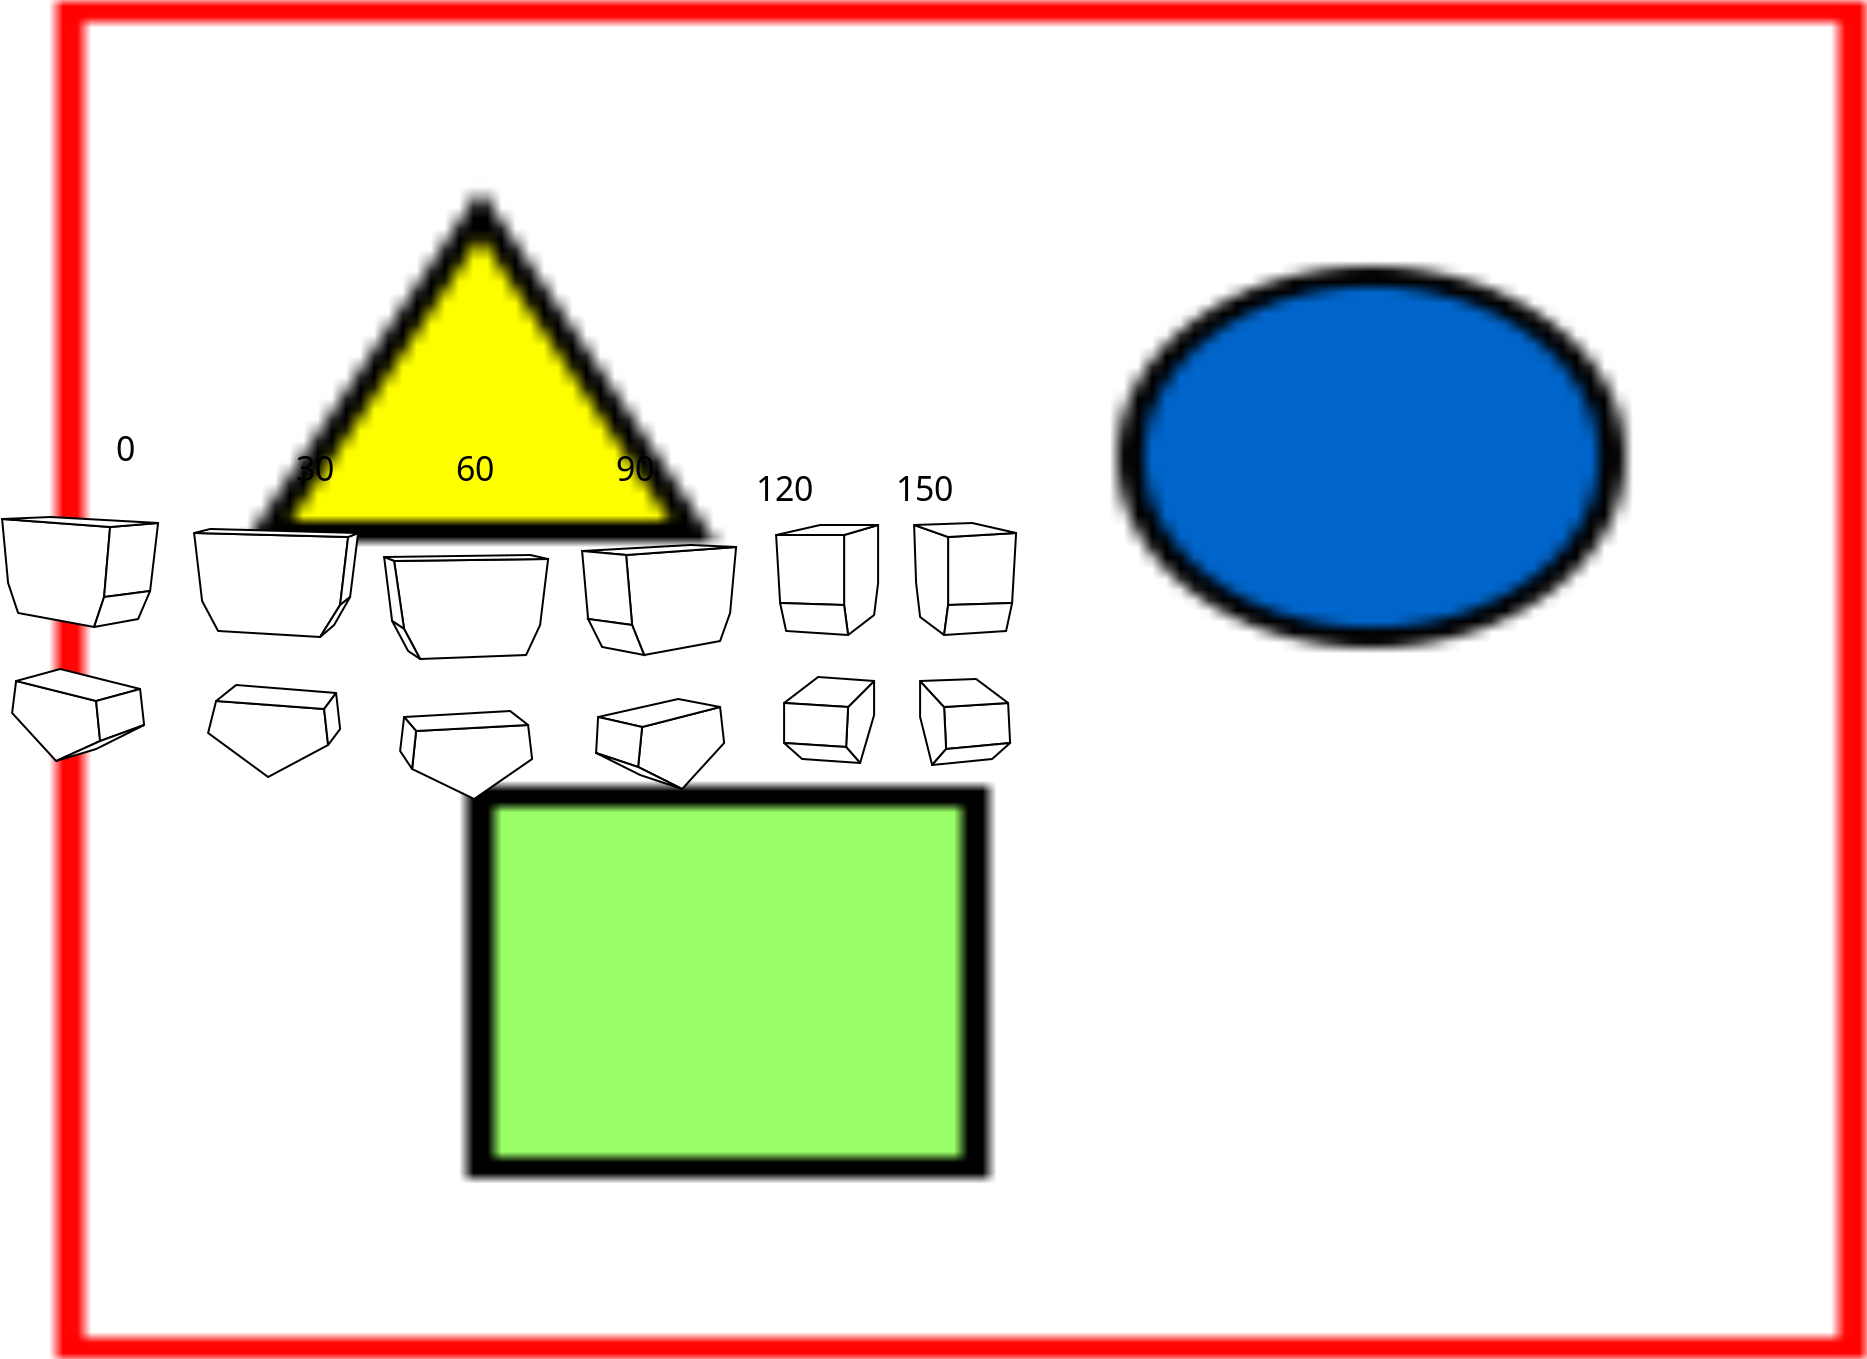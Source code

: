 <?xml version="1.0" encoding="UTF-8"?>
<dia:diagram xmlns:dia="http://www.lysator.liu.se/~alla/dia/">
  <dia:layer name="fundo" visible="true" connectable="true">
    <dia:object type="Standard - Image" version="0" id="O0">
      <dia:attribute name="obj_pos">
        <dia:point val="-20,-12"/>
      </dia:attribute>
      <dia:attribute name="obj_bb">
        <dia:rectangle val="-20,-12;70.509,55.882"/>
      </dia:attribute>
      <dia:attribute name="elem_corner">
        <dia:point val="-20,-12"/>
      </dia:attribute>
      <dia:attribute name="elem_width">
        <dia:real val="90.509"/>
      </dia:attribute>
      <dia:attribute name="elem_height">
        <dia:real val="67.882"/>
      </dia:attribute>
      <dia:attribute name="draw_border">
        <dia:boolean val="false"/>
      </dia:attribute>
      <dia:attribute name="keep_aspect">
        <dia:boolean val="true"/>
      </dia:attribute>
      <dia:attribute name="file">
        <dia:string>#/media/fernando/FER16G-BTRFS/LIBROS/FORMULATION/Gafieira-Book/code/stickman3d-library2/boveda/povraysrc1/output/output.png#</dia:string>
      </dia:attribute>
    </dia:object>
  </dia:layer>
  <dia:layer name="dibujo" visible="true" connectable="true" active="true">
    <dia:object type="Standard - Text" version="1" id="O1">
      <dia:attribute name="obj_pos">
        <dia:point val="-17,11"/>
      </dia:attribute>
      <dia:attribute name="obj_bb">
        <dia:rectangle val="-17,9.428;-15.922,11.4"/>
      </dia:attribute>
      <dia:attribute name="text">
        <dia:composite type="text">
          <dia:attribute name="string">
            <dia:string>#0#</dia:string>
          </dia:attribute>
          <dia:attribute name="font">
            <dia:font family="sans" style="0" name="Helvetica"/>
          </dia:attribute>
          <dia:attribute name="height">
            <dia:real val="2.117"/>
          </dia:attribute>
          <dia:attribute name="pos">
            <dia:point val="-17,11"/>
          </dia:attribute>
          <dia:attribute name="color">
            <dia:color val="#000000ff"/>
          </dia:attribute>
          <dia:attribute name="alignment">
            <dia:enum val="0"/>
          </dia:attribute>
        </dia:composite>
      </dia:attribute>
      <dia:attribute name="valign">
        <dia:enum val="3"/>
      </dia:attribute>
    </dia:object>
    <dia:object type="Standard - Text" version="1" id="O2">
      <dia:attribute name="obj_pos">
        <dia:point val="-8,12"/>
      </dia:attribute>
      <dia:attribute name="obj_bb">
        <dia:rectangle val="-8,10.428;-5.845,12.4"/>
      </dia:attribute>
      <dia:attribute name="text">
        <dia:composite type="text">
          <dia:attribute name="string">
            <dia:string>#30#</dia:string>
          </dia:attribute>
          <dia:attribute name="font">
            <dia:font family="sans" style="0" name="Helvetica"/>
          </dia:attribute>
          <dia:attribute name="height">
            <dia:real val="2.117"/>
          </dia:attribute>
          <dia:attribute name="pos">
            <dia:point val="-8,12"/>
          </dia:attribute>
          <dia:attribute name="color">
            <dia:color val="#000000ff"/>
          </dia:attribute>
          <dia:attribute name="alignment">
            <dia:enum val="0"/>
          </dia:attribute>
        </dia:composite>
      </dia:attribute>
      <dia:attribute name="valign">
        <dia:enum val="3"/>
      </dia:attribute>
    </dia:object>
    <dia:object type="Standard - Text" version="1" id="O3">
      <dia:attribute name="obj_pos">
        <dia:point val="0,12"/>
      </dia:attribute>
      <dia:attribute name="obj_bb">
        <dia:rectangle val="0,10.428;2.155,12.4"/>
      </dia:attribute>
      <dia:attribute name="text">
        <dia:composite type="text">
          <dia:attribute name="string">
            <dia:string>#60#</dia:string>
          </dia:attribute>
          <dia:attribute name="font">
            <dia:font family="sans" style="0" name="Helvetica"/>
          </dia:attribute>
          <dia:attribute name="height">
            <dia:real val="2.117"/>
          </dia:attribute>
          <dia:attribute name="pos">
            <dia:point val="0,12"/>
          </dia:attribute>
          <dia:attribute name="color">
            <dia:color val="#000000ff"/>
          </dia:attribute>
          <dia:attribute name="alignment">
            <dia:enum val="0"/>
          </dia:attribute>
        </dia:composite>
      </dia:attribute>
      <dia:attribute name="valign">
        <dia:enum val="3"/>
      </dia:attribute>
    </dia:object>
    <dia:object type="Standard - Text" version="1" id="O4">
      <dia:attribute name="obj_pos">
        <dia:point val="8,12"/>
      </dia:attribute>
      <dia:attribute name="obj_bb">
        <dia:rectangle val="8,10.428;10.155,12.4"/>
      </dia:attribute>
      <dia:attribute name="text">
        <dia:composite type="text">
          <dia:attribute name="string">
            <dia:string>#90#</dia:string>
          </dia:attribute>
          <dia:attribute name="font">
            <dia:font family="sans" style="0" name="Helvetica"/>
          </dia:attribute>
          <dia:attribute name="height">
            <dia:real val="2.117"/>
          </dia:attribute>
          <dia:attribute name="pos">
            <dia:point val="8,12"/>
          </dia:attribute>
          <dia:attribute name="color">
            <dia:color val="#000000ff"/>
          </dia:attribute>
          <dia:attribute name="alignment">
            <dia:enum val="0"/>
          </dia:attribute>
        </dia:composite>
      </dia:attribute>
      <dia:attribute name="valign">
        <dia:enum val="3"/>
      </dia:attribute>
    </dia:object>
    <dia:object type="Standard - Text" version="1" id="O5">
      <dia:attribute name="obj_pos">
        <dia:point val="15,13"/>
      </dia:attribute>
      <dia:attribute name="obj_bb">
        <dia:rectangle val="15,11.428;18.233,13.4"/>
      </dia:attribute>
      <dia:attribute name="text">
        <dia:composite type="text">
          <dia:attribute name="string">
            <dia:string>#120#</dia:string>
          </dia:attribute>
          <dia:attribute name="font">
            <dia:font family="sans" style="0" name="Helvetica"/>
          </dia:attribute>
          <dia:attribute name="height">
            <dia:real val="2.117"/>
          </dia:attribute>
          <dia:attribute name="pos">
            <dia:point val="15,13"/>
          </dia:attribute>
          <dia:attribute name="color">
            <dia:color val="#000000ff"/>
          </dia:attribute>
          <dia:attribute name="alignment">
            <dia:enum val="0"/>
          </dia:attribute>
        </dia:composite>
      </dia:attribute>
      <dia:attribute name="valign">
        <dia:enum val="3"/>
      </dia:attribute>
    </dia:object>
    <dia:object type="Standard - Text" version="1" id="O6">
      <dia:attribute name="obj_pos">
        <dia:point val="22,13"/>
      </dia:attribute>
      <dia:attribute name="obj_bb">
        <dia:rectangle val="22,11.428;25.233,13.4"/>
      </dia:attribute>
      <dia:attribute name="text">
        <dia:composite type="text">
          <dia:attribute name="string">
            <dia:string>#150#</dia:string>
          </dia:attribute>
          <dia:attribute name="font">
            <dia:font family="sans" style="0" name="Helvetica"/>
          </dia:attribute>
          <dia:attribute name="height">
            <dia:real val="2.117"/>
          </dia:attribute>
          <dia:attribute name="pos">
            <dia:point val="22,13"/>
          </dia:attribute>
          <dia:attribute name="color">
            <dia:color val="#000000ff"/>
          </dia:attribute>
          <dia:attribute name="alignment">
            <dia:enum val="0"/>
          </dia:attribute>
        </dia:composite>
      </dia:attribute>
      <dia:attribute name="valign">
        <dia:enum val="3"/>
      </dia:attribute>
    </dia:object>
    <dia:group>
      <dia:attribute name="meta">
        <dia:composite type="dict"/>
      </dia:attribute>
      <dia:attribute name="matrix"/>
      <dia:object type="Standard - Polygon" version="0" id="O7">
        <dia:attribute name="obj_pos">
          <dia:point val="-12,23"/>
        </dia:attribute>
        <dia:attribute name="obj_bb">
          <dia:rectangle val="-12.457,22.947;-6.347,26.859"/>
        </dia:attribute>
        <dia:attribute name="poly_points">
          <dia:point val="-12,23"/>
          <dia:point val="-6.6,23.4"/>
          <dia:point val="-6.4,25.2"/>
          <dia:point val="-9.4,26.8"/>
          <dia:point val="-12.4,24.6"/>
        </dia:attribute>
        <dia:attribute name="show_background">
          <dia:boolean val="true"/>
        </dia:attribute>
        <dia:attribute name="line_join">
          <dia:enum val="1"/>
        </dia:attribute>
      </dia:object>
      <dia:object type="Standard - Polygon" version="0" id="O8">
        <dia:attribute name="obj_pos">
          <dia:point val="-12,23"/>
        </dia:attribute>
        <dia:attribute name="obj_bb">
          <dia:rectangle val="-12.131,22.149;-5.906,23.452"/>
        </dia:attribute>
        <dia:attribute name="poly_points">
          <dia:point val="-12,23"/>
          <dia:point val="-6.6,23.4"/>
          <dia:point val="-6,22.6"/>
          <dia:point val="-11,22.2"/>
        </dia:attribute>
        <dia:attribute name="show_background">
          <dia:boolean val="true"/>
        </dia:attribute>
        <dia:attribute name="line_join">
          <dia:enum val="1"/>
        </dia:attribute>
      </dia:object>
      <dia:object type="Standard - Polygon" version="0" id="O9">
        <dia:attribute name="obj_pos">
          <dia:point val="-6.6,23.4"/>
        </dia:attribute>
        <dia:attribute name="obj_bb">
          <dia:rectangle val="-6.652,22.469;-5.748,25.331"/>
        </dia:attribute>
        <dia:attribute name="poly_points">
          <dia:point val="-6.6,23.4"/>
          <dia:point val="-6,22.6"/>
          <dia:point val="-5.8,24.4"/>
          <dia:point val="-6.4,25.2"/>
        </dia:attribute>
        <dia:attribute name="show_background">
          <dia:boolean val="true"/>
        </dia:attribute>
        <dia:attribute name="line_join">
          <dia:enum val="1"/>
        </dia:attribute>
      </dia:object>
    </dia:group>
    <dia:group>
      <dia:attribute name="meta">
        <dia:composite type="dict"/>
      </dia:attribute>
      <dia:attribute name="matrix"/>
      <dia:object type="Standard - Polygon" version="0" id="O10">
        <dia:attribute name="obj_pos">
          <dia:point val="-13.1,14.6"/>
        </dia:attribute>
        <dia:attribute name="obj_bb">
          <dia:rectangle val="-13.156,14.549;-5.344,19.852"/>
        </dia:attribute>
        <dia:attribute name="poly_points">
          <dia:point val="-13.1,14.6"/>
          <dia:point val="-5.4,14.8"/>
          <dia:point val="-5.8,18.2"/>
          <dia:point val="-6.8,19.8"/>
          <dia:point val="-11.9,19.5"/>
          <dia:point val="-12.7,18"/>
        </dia:attribute>
        <dia:attribute name="show_background">
          <dia:boolean val="true"/>
        </dia:attribute>
        <dia:attribute name="line_join">
          <dia:enum val="1"/>
        </dia:attribute>
      </dia:object>
      <dia:object type="Standard - Polygon" version="0" id="O11">
        <dia:attribute name="obj_pos">
          <dia:point val="-5.4,14.8"/>
        </dia:attribute>
        <dia:attribute name="obj_bb">
          <dia:rectangle val="-5.864,14.522;-4.84,18.315"/>
        </dia:attribute>
        <dia:attribute name="poly_points">
          <dia:point val="-5.4,14.8"/>
          <dia:point val="-4.9,14.6"/>
          <dia:point val="-5.3,17.8"/>
          <dia:point val="-5.8,18.2"/>
        </dia:attribute>
        <dia:attribute name="show_background">
          <dia:boolean val="true"/>
        </dia:attribute>
        <dia:attribute name="line_join">
          <dia:enum val="1"/>
        </dia:attribute>
      </dia:object>
      <dia:object type="Standard - Polygon" version="0" id="O12">
        <dia:attribute name="obj_pos">
          <dia:point val="-13.1,14.6"/>
        </dia:attribute>
        <dia:attribute name="obj_bb">
          <dia:rectangle val="-13.468,14.35;-4.657,14.85"/>
        </dia:attribute>
        <dia:attribute name="poly_points">
          <dia:point val="-13.1,14.6"/>
          <dia:point val="-5.4,14.8"/>
          <dia:point val="-4.9,14.6"/>
          <dia:point val="-12.3,14.4"/>
        </dia:attribute>
        <dia:attribute name="show_background">
          <dia:boolean val="true"/>
        </dia:attribute>
        <dia:attribute name="line_join">
          <dia:enum val="1"/>
        </dia:attribute>
      </dia:object>
      <dia:object type="Standard - Polygon" version="0" id="O13">
        <dia:attribute name="obj_pos">
          <dia:point val="-5.8,18.2"/>
        </dia:attribute>
        <dia:attribute name="obj_bb">
          <dia:rectangle val="-7.016,17.597;-5.127,20.051"/>
        </dia:attribute>
        <dia:attribute name="poly_points">
          <dia:point val="-5.8,18.2"/>
          <dia:point val="-5.3,17.8"/>
          <dia:point val="-6.1,19.2"/>
          <dia:point val="-6.8,19.8"/>
        </dia:attribute>
        <dia:attribute name="show_background">
          <dia:boolean val="true"/>
        </dia:attribute>
        <dia:attribute name="line_join">
          <dia:enum val="1"/>
        </dia:attribute>
      </dia:object>
    </dia:group>
    <dia:group>
      <dia:attribute name="meta">
        <dia:composite type="dict"/>
      </dia:attribute>
      <dia:attribute name="matrix"/>
      <dia:object type="Standard - Polygon" version="0" id="O14">
        <dia:attribute name="obj_pos">
          <dia:point val="-22.7,13.9"/>
        </dia:attribute>
        <dia:attribute name="obj_bb">
          <dia:rectangle val="-22.755,13.846;-17.246,19.357"/>
        </dia:attribute>
        <dia:attribute name="poly_points">
          <dia:point val="-22.7,13.9"/>
          <dia:point val="-17.3,14.3"/>
          <dia:point val="-17.6,17.8"/>
          <dia:point val="-18.1,19.3"/>
          <dia:point val="-21.9,18.6"/>
          <dia:point val="-22.4,17.1"/>
        </dia:attribute>
        <dia:attribute name="show_background">
          <dia:boolean val="true"/>
        </dia:attribute>
        <dia:attribute name="line_join">
          <dia:enum val="1"/>
        </dia:attribute>
      </dia:object>
      <dia:object type="Standard - Polygon" version="0" id="O15">
        <dia:attribute name="obj_pos">
          <dia:point val="-17.3,14.3"/>
        </dia:attribute>
        <dia:attribute name="obj_bb">
          <dia:rectangle val="-17.655,14.045;-14.843,17.858"/>
        </dia:attribute>
        <dia:attribute name="poly_points">
          <dia:point val="-17.3,14.3"/>
          <dia:point val="-14.9,14.1"/>
          <dia:point val="-15.3,17.5"/>
          <dia:point val="-17.6,17.8"/>
        </dia:attribute>
        <dia:attribute name="show_background">
          <dia:boolean val="true"/>
        </dia:attribute>
        <dia:attribute name="line_join">
          <dia:enum val="1"/>
        </dia:attribute>
      </dia:object>
      <dia:object type="Standard - Polygon" version="0" id="O16">
        <dia:attribute name="obj_pos">
          <dia:point val="-22.7,13.9"/>
        </dia:attribute>
        <dia:attribute name="obj_bb">
          <dia:rectangle val="-22.704,13.75;-14.896,14.35"/>
        </dia:attribute>
        <dia:attribute name="poly_points">
          <dia:point val="-22.7,13.9"/>
          <dia:point val="-17.3,14.3"/>
          <dia:point val="-14.9,14.1"/>
          <dia:point val="-20.3,13.8"/>
        </dia:attribute>
        <dia:attribute name="show_background">
          <dia:boolean val="true"/>
        </dia:attribute>
        <dia:attribute name="line_join">
          <dia:enum val="1"/>
        </dia:attribute>
      </dia:object>
      <dia:object type="Standard - Polygon" version="0" id="O17">
        <dia:attribute name="obj_pos">
          <dia:point val="-17.6,17.8"/>
        </dia:attribute>
        <dia:attribute name="obj_bb">
          <dia:rectangle val="-18.174,17.439;-15.22,19.364"/>
        </dia:attribute>
        <dia:attribute name="poly_points">
          <dia:point val="-17.6,17.8"/>
          <dia:point val="-15.3,17.5"/>
          <dia:point val="-15.9,18.9"/>
          <dia:point val="-18.1,19.3"/>
        </dia:attribute>
        <dia:attribute name="show_background">
          <dia:boolean val="true"/>
        </dia:attribute>
        <dia:attribute name="line_join">
          <dia:enum val="1"/>
        </dia:attribute>
      </dia:object>
    </dia:group>
    <dia:group>
      <dia:attribute name="meta">
        <dia:composite type="dict"/>
      </dia:attribute>
      <dia:attribute name="matrix"/>
      <dia:object type="Standard - Polygon" version="0" id="O18">
        <dia:attribute name="obj_pos">
          <dia:point val="-22,22"/>
        </dia:attribute>
        <dia:attribute name="obj_bb">
          <dia:rectangle val="-22.253,21.938;-17.747,26.061"/>
        </dia:attribute>
        <dia:attribute name="poly_points">
          <dia:point val="-22,22"/>
          <dia:point val="-18,23"/>
          <dia:point val="-17.8,25"/>
          <dia:point val="-20,26"/>
          <dia:point val="-22.2,23.6"/>
        </dia:attribute>
        <dia:attribute name="show_background">
          <dia:boolean val="true"/>
        </dia:attribute>
        <dia:attribute name="line_join">
          <dia:enum val="1"/>
        </dia:attribute>
      </dia:object>
      <dia:object type="Standard - Polygon" version="0" id="O19">
        <dia:attribute name="obj_pos">
          <dia:point val="-22,22"/>
        </dia:attribute>
        <dia:attribute name="obj_bb">
          <dia:rectangle val="-22.198,21.348;-15.602,23.052"/>
        </dia:attribute>
        <dia:attribute name="poly_points">
          <dia:point val="-22,22"/>
          <dia:point val="-18,23"/>
          <dia:point val="-15.8,22.4"/>
          <dia:point val="-19.8,21.4"/>
        </dia:attribute>
        <dia:attribute name="show_background">
          <dia:boolean val="true"/>
        </dia:attribute>
        <dia:attribute name="line_join">
          <dia:enum val="1"/>
        </dia:attribute>
      </dia:object>
      <dia:object type="Standard - Polygon" version="0" id="O20">
        <dia:attribute name="obj_pos">
          <dia:point val="-18,23"/>
        </dia:attribute>
        <dia:attribute name="obj_bb">
          <dia:rectangle val="-18.054,22.336;-15.546,25.069"/>
        </dia:attribute>
        <dia:attribute name="poly_points">
          <dia:point val="-18,23"/>
          <dia:point val="-15.8,22.4"/>
          <dia:point val="-15.6,24.2"/>
          <dia:point val="-17.8,25"/>
        </dia:attribute>
        <dia:attribute name="show_background">
          <dia:boolean val="true"/>
        </dia:attribute>
        <dia:attribute name="line_join">
          <dia:enum val="1"/>
        </dia:attribute>
      </dia:object>
      <dia:object type="Standard - Polygon" version="0" id="O21">
        <dia:attribute name="obj_pos">
          <dia:point val="-17.8,25"/>
        </dia:attribute>
        <dia:attribute name="obj_bb">
          <dia:rectangle val="-20.021,24.153;-15.578,26.048"/>
        </dia:attribute>
        <dia:attribute name="poly_points">
          <dia:point val="-17.8,25"/>
          <dia:point val="-15.6,24.2"/>
          <dia:point val="-18,25.4"/>
          <dia:point val="-20,26"/>
        </dia:attribute>
        <dia:attribute name="show_background">
          <dia:boolean val="true"/>
        </dia:attribute>
      </dia:object>
    </dia:group>
    <dia:group>
      <dia:attribute name="meta">
        <dia:composite type="dict"/>
      </dia:attribute>
      <dia:attribute name="matrix"/>
      <dia:object type="Standard - Polygon" version="0" id="O22">
        <dia:attribute name="obj_pos">
          <dia:point val="-3.1,16"/>
        </dia:attribute>
        <dia:attribute name="obj_bb">
          <dia:rectangle val="-3.158,15.849;4.657,20.951"/>
        </dia:attribute>
        <dia:attribute name="poly_points">
          <dia:point val="-3.1,16"/>
          <dia:point val="4.6,15.9"/>
          <dia:point val="4.2,19.2"/>
          <dia:point val="3.5,20.7"/>
          <dia:point val="-1.8,20.9"/>
          <dia:point val="-2.6,19.4"/>
        </dia:attribute>
        <dia:attribute name="show_background">
          <dia:boolean val="true"/>
        </dia:attribute>
        <dia:attribute name="line_join">
          <dia:enum val="1"/>
        </dia:attribute>
      </dia:object>
      <dia:object type="Standard - Polygon" version="0" id="O23">
        <dia:attribute name="obj_pos">
          <dia:point val="-3.6,15.8"/>
        </dia:attribute>
        <dia:attribute name="obj_bb">
          <dia:rectangle val="-3.851,15.65;5.03,16.05"/>
        </dia:attribute>
        <dia:attribute name="poly_points">
          <dia:point val="-3.6,15.8"/>
          <dia:point val="3.7,15.7"/>
          <dia:point val="4.6,15.9"/>
          <dia:point val="-3.1,16"/>
        </dia:attribute>
        <dia:attribute name="show_background">
          <dia:boolean val="true"/>
        </dia:attribute>
        <dia:attribute name="line_join">
          <dia:enum val="1"/>
        </dia:attribute>
      </dia:object>
      <dia:object type="Standard - Polygon" version="0" id="O24">
        <dia:attribute name="obj_pos">
          <dia:point val="-3.6,15.8"/>
        </dia:attribute>
        <dia:attribute name="obj_bb">
          <dia:rectangle val="-3.66,15.722;-2.534,19.504"/>
        </dia:attribute>
        <dia:attribute name="poly_points">
          <dia:point val="-3.6,15.8"/>
          <dia:point val="-3.1,16"/>
          <dia:point val="-2.6,19.4"/>
          <dia:point val="-3.2,19"/>
        </dia:attribute>
        <dia:attribute name="show_background">
          <dia:boolean val="true"/>
        </dia:attribute>
        <dia:attribute name="line_join">
          <dia:enum val="1"/>
        </dia:attribute>
      </dia:object>
      <dia:object type="Standard - Polygon" version="0" id="O25">
        <dia:attribute name="obj_pos">
          <dia:point val="-3.2,19"/>
        </dia:attribute>
        <dia:attribute name="obj_bb">
          <dia:rectangle val="-3.338,18.848;-1.662,21.052"/>
        </dia:attribute>
        <dia:attribute name="poly_points">
          <dia:point val="-3.2,19"/>
          <dia:point val="-2.6,19.4"/>
          <dia:point val="-1.8,20.9"/>
          <dia:point val="-2.4,20.5"/>
        </dia:attribute>
        <dia:attribute name="show_background">
          <dia:boolean val="true"/>
        </dia:attribute>
        <dia:attribute name="line_join">
          <dia:enum val="1"/>
        </dia:attribute>
      </dia:object>
    </dia:group>
    <dia:group>
      <dia:attribute name="meta">
        <dia:composite type="dict"/>
      </dia:attribute>
      <dia:attribute name="matrix"/>
      <dia:object type="Standard - Polygon" version="0" id="O26">
        <dia:attribute name="obj_pos">
          <dia:point val="-2,24.5"/>
        </dia:attribute>
        <dia:attribute name="obj_bb">
          <dia:rectangle val="-2.253,24.148;3.853,27.958"/>
        </dia:attribute>
        <dia:attribute name="poly_points">
          <dia:point val="-2,24.5"/>
          <dia:point val="3.6,24.2"/>
          <dia:point val="3.8,25.9"/>
          <dia:point val="0.9,27.9"/>
          <dia:point val="-2.2,26.4"/>
        </dia:attribute>
        <dia:attribute name="show_background">
          <dia:boolean val="true"/>
        </dia:attribute>
        <dia:attribute name="line_join">
          <dia:enum val="1"/>
        </dia:attribute>
      </dia:object>
      <dia:object type="Standard - Polygon" version="0" id="O27">
        <dia:attribute name="obj_pos">
          <dia:point val="-2.6,23.8"/>
        </dia:attribute>
        <dia:attribute name="obj_bb">
          <dia:rectangle val="-2.704,23.449;3.736,24.551"/>
        </dia:attribute>
        <dia:attribute name="poly_points">
          <dia:point val="-2.6,23.8"/>
          <dia:point val="2.7,23.5"/>
          <dia:point val="3.6,24.2"/>
          <dia:point val="-2,24.5"/>
        </dia:attribute>
        <dia:attribute name="show_background">
          <dia:boolean val="true"/>
        </dia:attribute>
        <dia:attribute name="line_join">
          <dia:enum val="1"/>
        </dia:attribute>
      </dia:object>
      <dia:object type="Standard - Polygon" version="0" id="O28">
        <dia:attribute name="obj_pos">
          <dia:point val="-2.6,23.8"/>
        </dia:attribute>
        <dia:attribute name="obj_bb">
          <dia:rectangle val="-2.852,23.681;-1.948,26.543"/>
        </dia:attribute>
        <dia:attribute name="poly_points">
          <dia:point val="-2.6,23.8"/>
          <dia:point val="-2,24.5"/>
          <dia:point val="-2.2,26.4"/>
          <dia:point val="-2.8,25.5"/>
        </dia:attribute>
        <dia:attribute name="show_background">
          <dia:boolean val="true"/>
        </dia:attribute>
        <dia:attribute name="line_join">
          <dia:enum val="1"/>
        </dia:attribute>
      </dia:object>
    </dia:group>
    <dia:group>
      <dia:attribute name="meta">
        <dia:composite type="dict"/>
      </dia:attribute>
      <dia:attribute name="matrix"/>
      <dia:object type="Standard - Polygon" version="0" id="O29">
        <dia:attribute name="obj_pos">
          <dia:point val="8.5,15.7"/>
        </dia:attribute>
        <dia:attribute name="obj_bb">
          <dia:rectangle val="8.446,15.246;14.055,20.757"/>
        </dia:attribute>
        <dia:attribute name="poly_points">
          <dia:point val="8.5,15.7"/>
          <dia:point val="14,15.3"/>
          <dia:point val="13.7,18.6"/>
          <dia:point val="13.2,20"/>
          <dia:point val="9.4,20.7"/>
          <dia:point val="8.8,19.2"/>
        </dia:attribute>
        <dia:attribute name="show_background">
          <dia:boolean val="true"/>
        </dia:attribute>
      </dia:object>
      <dia:object type="Standard - Polygon" version="0" id="O30">
        <dia:attribute name="obj_pos">
          <dia:point val="6.3,15.5"/>
        </dia:attribute>
        <dia:attribute name="obj_bb">
          <dia:rectangle val="6.295,15.15;14.004,15.75"/>
        </dia:attribute>
        <dia:attribute name="poly_points">
          <dia:point val="6.3,15.5"/>
          <dia:point val="11.7,15.2"/>
          <dia:point val="14,15.3"/>
          <dia:point val="8.5,15.7"/>
        </dia:attribute>
        <dia:attribute name="show_background">
          <dia:boolean val="true"/>
        </dia:attribute>
      </dia:object>
      <dia:object type="Standard - Polygon" version="0" id="O31">
        <dia:attribute name="obj_pos">
          <dia:point val="6.3,15.5"/>
        </dia:attribute>
        <dia:attribute name="obj_bb">
          <dia:rectangle val="6.245,15.445;8.855,19.258"/>
        </dia:attribute>
        <dia:attribute name="poly_points">
          <dia:point val="6.3,15.5"/>
          <dia:point val="8.5,15.7"/>
          <dia:point val="8.8,19.2"/>
          <dia:point val="6.6,18.9"/>
        </dia:attribute>
        <dia:attribute name="show_background">
          <dia:boolean val="true"/>
        </dia:attribute>
      </dia:object>
      <dia:object type="Standard - Polygon" version="0" id="O32">
        <dia:attribute name="obj_pos">
          <dia:point val="6.6,18.9"/>
        </dia:attribute>
        <dia:attribute name="obj_bb">
          <dia:rectangle val="6.513,18.838;9.48,20.766"/>
        </dia:attribute>
        <dia:attribute name="poly_points">
          <dia:point val="6.6,18.9"/>
          <dia:point val="8.8,19.2"/>
          <dia:point val="9.4,20.7"/>
          <dia:point val="7.3,20.3"/>
        </dia:attribute>
        <dia:attribute name="show_background">
          <dia:boolean val="true"/>
        </dia:attribute>
      </dia:object>
    </dia:group>
    <dia:group>
      <dia:attribute name="meta">
        <dia:composite type="dict"/>
      </dia:attribute>
      <dia:attribute name="matrix"/>
      <dia:object type="Standard - Polygon" version="0" id="O33">
        <dia:attribute name="obj_pos">
          <dia:point val="9.3,24.3"/>
        </dia:attribute>
        <dia:attribute name="obj_bb">
          <dia:rectangle val="9.047,23.237;13.452,27.462"/>
        </dia:attribute>
        <dia:attribute name="poly_points">
          <dia:point val="9.3,24.3"/>
          <dia:point val="13.2,23.3"/>
          <dia:point val="13.4,25.1"/>
          <dia:point val="11.3,27.4"/>
          <dia:point val="9.1,26.3"/>
        </dia:attribute>
        <dia:attribute name="show_background">
          <dia:boolean val="true"/>
        </dia:attribute>
        <dia:attribute name="line_join">
          <dia:enum val="1"/>
        </dia:attribute>
      </dia:object>
      <dia:object type="Standard - Polygon" version="0" id="O34">
        <dia:attribute name="obj_pos">
          <dia:point val="7.1,23.8"/>
        </dia:attribute>
        <dia:attribute name="obj_bb">
          <dia:rectangle val="6.873,22.849;13.429,24.351"/>
        </dia:attribute>
        <dia:attribute name="poly_points">
          <dia:point val="7.1,23.8"/>
          <dia:point val="11.1,22.9"/>
          <dia:point val="13.2,23.3"/>
          <dia:point val="9.3,24.3"/>
        </dia:attribute>
        <dia:attribute name="show_background">
          <dia:boolean val="true"/>
        </dia:attribute>
        <dia:attribute name="line_join">
          <dia:enum val="1"/>
        </dia:attribute>
      </dia:object>
      <dia:object type="Standard - Polygon" version="0" id="O35">
        <dia:attribute name="obj_pos">
          <dia:point val="7.1,23.8"/>
        </dia:attribute>
        <dia:attribute name="obj_bb">
          <dia:rectangle val="6.948,23.738;9.354,26.367"/>
        </dia:attribute>
        <dia:attribute name="poly_points">
          <dia:point val="7.1,23.8"/>
          <dia:point val="9.3,24.3"/>
          <dia:point val="9.1,26.3"/>
          <dia:point val="7,25.6"/>
        </dia:attribute>
        <dia:attribute name="show_background">
          <dia:boolean val="true"/>
        </dia:attribute>
        <dia:attribute name="line_join">
          <dia:enum val="1"/>
        </dia:attribute>
      </dia:object>
      <dia:object type="Standard - Polygon" version="0" id="O36">
        <dia:attribute name="obj_pos">
          <dia:point val="7,25.6"/>
        </dia:attribute>
        <dia:attribute name="obj_bb">
          <dia:rectangle val="6.978,25.553;11.322,27.447"/>
        </dia:attribute>
        <dia:attribute name="poly_points">
          <dia:point val="7,25.6"/>
          <dia:point val="9.1,26.3"/>
          <dia:point val="11.3,27.4"/>
          <dia:point val="9.2,26.7"/>
        </dia:attribute>
        <dia:attribute name="show_background">
          <dia:boolean val="true"/>
        </dia:attribute>
        <dia:attribute name="line_join">
          <dia:enum val="1"/>
        </dia:attribute>
      </dia:object>
    </dia:group>
    <dia:group>
      <dia:attribute name="meta">
        <dia:composite type="dict"/>
      </dia:attribute>
      <dia:attribute name="matrix"/>
      <dia:object type="Standard - Polygon" version="0" id="O37">
        <dia:attribute name="obj_pos">
          <dia:point val="19.4,14.7"/>
        </dia:attribute>
        <dia:attribute name="obj_bb">
          <dia:rectangle val="19.35,14.133;21.15,19.792"/>
        </dia:attribute>
        <dia:attribute name="poly_points">
          <dia:point val="19.4,14.7"/>
          <dia:point val="21.1,14.2"/>
          <dia:point val="21.1,17.1"/>
          <dia:point val="20.9,18.7"/>
          <dia:point val="19.6,19.7"/>
          <dia:point val="19.4,18.2"/>
        </dia:attribute>
        <dia:attribute name="show_background">
          <dia:boolean val="true"/>
        </dia:attribute>
        <dia:attribute name="line_join">
          <dia:enum val="1"/>
        </dia:attribute>
      </dia:object>
      <dia:object type="Standard - Polygon" version="0" id="O38">
        <dia:attribute name="obj_pos">
          <dia:point val="16,14.7"/>
        </dia:attribute>
        <dia:attribute name="obj_bb">
          <dia:rectangle val="15.554,14.15;21.447,14.75"/>
        </dia:attribute>
        <dia:attribute name="poly_points">
          <dia:point val="16,14.7"/>
          <dia:point val="18.2,14.2"/>
          <dia:point val="21.1,14.2"/>
          <dia:point val="19.4,14.7"/>
        </dia:attribute>
        <dia:attribute name="show_background">
          <dia:boolean val="true"/>
        </dia:attribute>
        <dia:attribute name="line_join">
          <dia:enum val="1"/>
        </dia:attribute>
      </dia:object>
      <dia:object type="Standard - Polygon" version="0" id="O39">
        <dia:attribute name="obj_pos">
          <dia:point val="16,14.7"/>
        </dia:attribute>
        <dia:attribute name="obj_bb">
          <dia:rectangle val="15.947,14.65;19.45,18.252"/>
        </dia:attribute>
        <dia:attribute name="poly_points">
          <dia:point val="16,14.7"/>
          <dia:point val="19.4,14.7"/>
          <dia:point val="19.4,18.2"/>
          <dia:point val="16.2,18.1"/>
        </dia:attribute>
        <dia:attribute name="show_background">
          <dia:boolean val="true"/>
        </dia:attribute>
        <dia:attribute name="line_join">
          <dia:enum val="1"/>
        </dia:attribute>
      </dia:object>
      <dia:object type="Standard - Polygon" version="0" id="O40">
        <dia:attribute name="obj_pos">
          <dia:point val="16.2,18.1"/>
        </dia:attribute>
        <dia:attribute name="obj_bb">
          <dia:rectangle val="16.138,18.048;19.658,19.754"/>
        </dia:attribute>
        <dia:attribute name="poly_points">
          <dia:point val="16.2,18.1"/>
          <dia:point val="19.4,18.2"/>
          <dia:point val="19.6,19.7"/>
          <dia:point val="16.5,19.5"/>
        </dia:attribute>
        <dia:attribute name="show_background">
          <dia:boolean val="true"/>
        </dia:attribute>
        <dia:attribute name="line_join">
          <dia:enum val="1"/>
        </dia:attribute>
      </dia:object>
    </dia:group>
    <dia:group>
      <dia:attribute name="meta">
        <dia:composite type="dict"/>
      </dia:attribute>
      <dia:attribute name="matrix"/>
      <dia:object type="Standard - Polygon" version="0" id="O41">
        <dia:attribute name="obj_pos">
          <dia:point val="19.6,23.3"/>
        </dia:attribute>
        <dia:attribute name="obj_bb">
          <dia:rectangle val="19.449,21.879;20.95,26.202"/>
        </dia:attribute>
        <dia:attribute name="poly_points">
          <dia:point val="19.6,23.3"/>
          <dia:point val="20.9,22"/>
          <dia:point val="20.9,23.7"/>
          <dia:point val="20.2,26.1"/>
          <dia:point val="19.5,25.3"/>
        </dia:attribute>
        <dia:attribute name="show_background">
          <dia:boolean val="true"/>
        </dia:attribute>
        <dia:attribute name="line_join">
          <dia:enum val="1"/>
        </dia:attribute>
      </dia:object>
      <dia:object type="Standard - Polygon" version="0" id="O42">
        <dia:attribute name="obj_pos">
          <dia:point val="16.4,23.1"/>
        </dia:attribute>
        <dia:attribute name="obj_bb">
          <dia:rectangle val="16.263,21.749;21.013,23.351"/>
        </dia:attribute>
        <dia:attribute name="poly_points">
          <dia:point val="16.4,23.1"/>
          <dia:point val="18.1,21.8"/>
          <dia:point val="20.9,22"/>
          <dia:point val="19.6,23.3"/>
        </dia:attribute>
        <dia:attribute name="show_background">
          <dia:boolean val="true"/>
        </dia:attribute>
        <dia:attribute name="line_join">
          <dia:enum val="1"/>
        </dia:attribute>
      </dia:object>
      <dia:object type="Standard - Polygon" version="0" id="O43">
        <dia:attribute name="obj_pos">
          <dia:point val="16.4,23.1"/>
        </dia:attribute>
        <dia:attribute name="obj_bb">
          <dia:rectangle val="16.35,23.047;19.652,25.353"/>
        </dia:attribute>
        <dia:attribute name="poly_points">
          <dia:point val="16.4,23.1"/>
          <dia:point val="19.6,23.3"/>
          <dia:point val="19.5,25.3"/>
          <dia:point val="16.4,25.1"/>
        </dia:attribute>
        <dia:attribute name="show_background">
          <dia:boolean val="true"/>
        </dia:attribute>
        <dia:attribute name="line_join">
          <dia:enum val="1"/>
        </dia:attribute>
      </dia:object>
      <dia:object type="Standard - Polygon" version="0" id="O44">
        <dia:attribute name="obj_pos">
          <dia:point val="16.4,25.1"/>
        </dia:attribute>
        <dia:attribute name="obj_bb">
          <dia:rectangle val="16.258,25.041;20.317,26.158"/>
        </dia:attribute>
        <dia:attribute name="poly_points">
          <dia:point val="16.4,25.1"/>
          <dia:point val="19.5,25.3"/>
          <dia:point val="20.2,26.1"/>
          <dia:point val="17.3,25.9"/>
        </dia:attribute>
        <dia:attribute name="show_background">
          <dia:boolean val="true"/>
        </dia:attribute>
        <dia:attribute name="line_join">
          <dia:enum val="1"/>
        </dia:attribute>
      </dia:object>
    </dia:group>
    <dia:group>
      <dia:attribute name="meta">
        <dia:composite type="dict"/>
      </dia:attribute>
      <dia:attribute name="matrix"/>
      <dia:object type="Standard - Polygon" version="0" id="O45">
        <dia:attribute name="obj_pos">
          <dia:point val="24.6,14.8"/>
        </dia:attribute>
        <dia:attribute name="obj_bb">
          <dia:rectangle val="24.55,14.547;28.053,18.252"/>
        </dia:attribute>
        <dia:attribute name="poly_points">
          <dia:point val="24.6,14.8"/>
          <dia:point val="28,14.6"/>
          <dia:point val="27.8,18.1"/>
          <dia:point val="24.6,18.2"/>
        </dia:attribute>
        <dia:attribute name="show_background">
          <dia:boolean val="true"/>
        </dia:attribute>
        <dia:attribute name="line_join">
          <dia:enum val="1"/>
        </dia:attribute>
      </dia:object>
      <dia:object type="Standard - Polygon" version="0" id="O46">
        <dia:attribute name="obj_pos">
          <dia:point val="22.9,14.2"/>
        </dia:attribute>
        <dia:attribute name="obj_bb">
          <dia:rectangle val="22.848,14.128;24.65,19.791"/>
        </dia:attribute>
        <dia:attribute name="poly_points">
          <dia:point val="22.9,14.2"/>
          <dia:point val="24.6,14.8"/>
          <dia:point val="24.6,18.2"/>
          <dia:point val="24.4,19.7"/>
          <dia:point val="23.2,18.8"/>
          <dia:point val="23,17.1"/>
        </dia:attribute>
        <dia:attribute name="show_background">
          <dia:boolean val="true"/>
        </dia:attribute>
        <dia:attribute name="line_join">
          <dia:enum val="1"/>
        </dia:attribute>
      </dia:object>
      <dia:object type="Standard - Polygon" version="0" id="O47">
        <dia:attribute name="obj_pos">
          <dia:point val="22.9,14.2"/>
        </dia:attribute>
        <dia:attribute name="obj_bb">
          <dia:rectangle val="22.634,14.05;28.354,14.851"/>
        </dia:attribute>
        <dia:attribute name="poly_points">
          <dia:point val="22.9,14.2"/>
          <dia:point val="25.8,14.1"/>
          <dia:point val="28,14.6"/>
          <dia:point val="24.6,14.8"/>
        </dia:attribute>
        <dia:attribute name="show_background">
          <dia:boolean val="true"/>
        </dia:attribute>
        <dia:attribute name="line_join">
          <dia:enum val="1"/>
        </dia:attribute>
      </dia:object>
      <dia:object type="Standard - Polygon" version="0" id="O48">
        <dia:attribute name="obj_pos">
          <dia:point val="24.6,18.2"/>
        </dia:attribute>
        <dia:attribute name="obj_bb">
          <dia:rectangle val="24.342,18.048;27.862,19.754"/>
        </dia:attribute>
        <dia:attribute name="poly_points">
          <dia:point val="24.6,18.2"/>
          <dia:point val="27.8,18.1"/>
          <dia:point val="27.5,19.5"/>
          <dia:point val="24.4,19.7"/>
        </dia:attribute>
        <dia:attribute name="show_background">
          <dia:boolean val="true"/>
        </dia:attribute>
        <dia:attribute name="line_join">
          <dia:enum val="1"/>
        </dia:attribute>
      </dia:object>
    </dia:group>
    <dia:group>
      <dia:attribute name="meta">
        <dia:composite type="dict"/>
      </dia:attribute>
      <dia:attribute name="matrix"/>
      <dia:object type="Standard - Polygon" version="0" id="O49">
        <dia:attribute name="obj_pos">
          <dia:point val="24.4,23.3"/>
        </dia:attribute>
        <dia:attribute name="obj_bb">
          <dia:rectangle val="24.348,23.047;27.752,25.455"/>
        </dia:attribute>
        <dia:attribute name="poly_points">
          <dia:point val="24.4,23.3"/>
          <dia:point val="27.6,23.1"/>
          <dia:point val="27.7,25.1"/>
          <dia:point val="24.5,25.4"/>
        </dia:attribute>
        <dia:attribute name="show_background">
          <dia:boolean val="true"/>
        </dia:attribute>
        <dia:attribute name="line_join">
          <dia:enum val="1"/>
        </dia:attribute>
      </dia:object>
      <dia:object type="Standard - Polygon" version="0" id="O50">
        <dia:attribute name="obj_pos">
          <dia:point val="23.2,22"/>
        </dia:attribute>
        <dia:attribute name="obj_bb">
          <dia:rectangle val="23.15,21.872;24.551,26.305"/>
        </dia:attribute>
        <dia:attribute name="poly_points">
          <dia:point val="23.2,22"/>
          <dia:point val="24.4,23.3"/>
          <dia:point val="24.5,25.4"/>
          <dia:point val="23.8,26.2"/>
          <dia:point val="23.2,23.8"/>
        </dia:attribute>
        <dia:attribute name="show_background">
          <dia:boolean val="true"/>
        </dia:attribute>
        <dia:attribute name="line_join">
          <dia:enum val="1"/>
        </dia:attribute>
      </dia:object>
      <dia:object type="Standard - Polygon" version="0" id="O51">
        <dia:attribute name="obj_pos">
          <dia:point val="23.2,22"/>
        </dia:attribute>
        <dia:attribute name="obj_bb">
          <dia:rectangle val="23.089,21.849;27.739,23.351"/>
        </dia:attribute>
        <dia:attribute name="poly_points">
          <dia:point val="23.2,22"/>
          <dia:point val="26,21.9"/>
          <dia:point val="27.6,23.1"/>
          <dia:point val="24.4,23.3"/>
        </dia:attribute>
        <dia:attribute name="show_background">
          <dia:boolean val="true"/>
        </dia:attribute>
        <dia:attribute name="line_join">
          <dia:enum val="1"/>
        </dia:attribute>
      </dia:object>
      <dia:object type="Standard - Polygon" version="0" id="O52">
        <dia:attribute name="obj_pos">
          <dia:point val="24.5,25.4"/>
        </dia:attribute>
        <dia:attribute name="obj_bb">
          <dia:rectangle val="23.679,25.036;27.847,26.262"/>
        </dia:attribute>
        <dia:attribute name="poly_points">
          <dia:point val="24.5,25.4"/>
          <dia:point val="27.7,25.1"/>
          <dia:point val="26.8,25.9"/>
          <dia:point val="23.8,26.2"/>
        </dia:attribute>
        <dia:attribute name="show_background">
          <dia:boolean val="true"/>
        </dia:attribute>
        <dia:attribute name="line_join">
          <dia:enum val="1"/>
        </dia:attribute>
      </dia:object>
    </dia:group>
  </dia:layer>
</dia:diagram>
